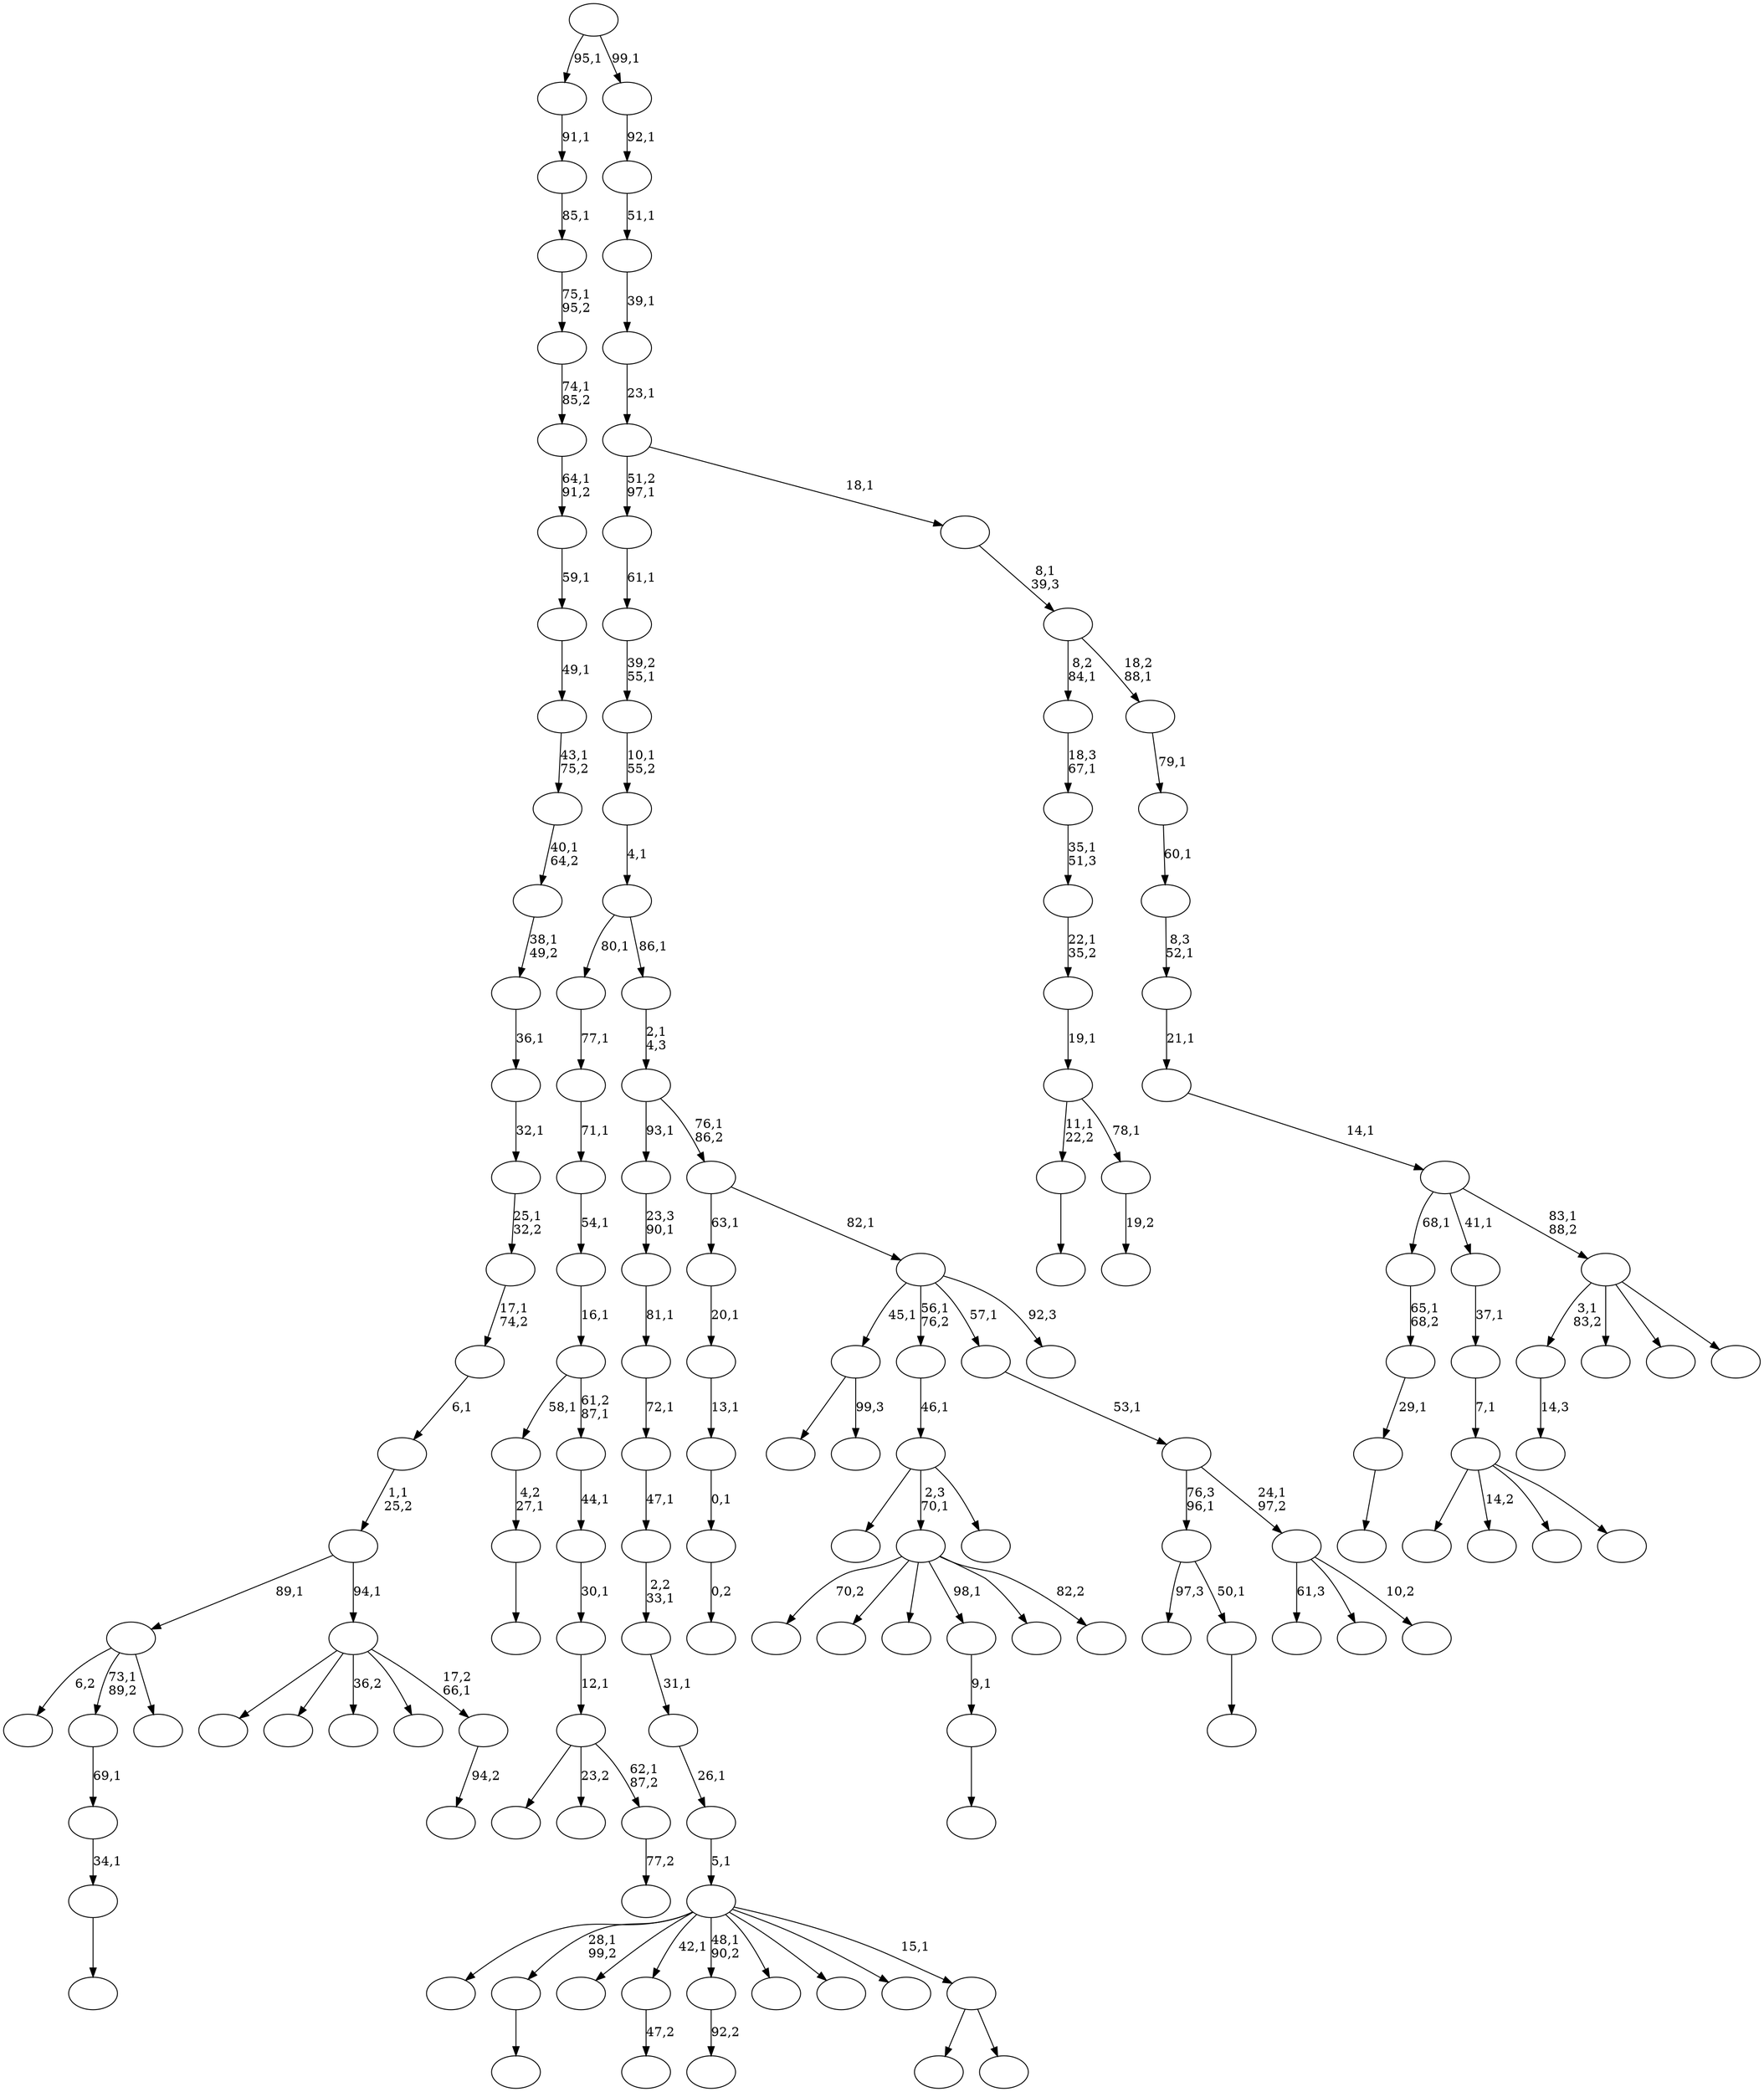 digraph T {
	150 [label=""]
	149 [label=""]
	148 [label=""]
	147 [label=""]
	146 [label=""]
	145 [label=""]
	144 [label=""]
	143 [label=""]
	142 [label=""]
	141 [label=""]
	140 [label=""]
	139 [label=""]
	138 [label=""]
	137 [label=""]
	136 [label=""]
	135 [label=""]
	134 [label=""]
	133 [label=""]
	132 [label=""]
	131 [label=""]
	130 [label=""]
	129 [label=""]
	128 [label=""]
	127 [label=""]
	126 [label=""]
	125 [label=""]
	124 [label=""]
	123 [label=""]
	122 [label=""]
	121 [label=""]
	120 [label=""]
	119 [label=""]
	118 [label=""]
	117 [label=""]
	116 [label=""]
	115 [label=""]
	114 [label=""]
	113 [label=""]
	112 [label=""]
	111 [label=""]
	110 [label=""]
	109 [label=""]
	108 [label=""]
	107 [label=""]
	106 [label=""]
	105 [label=""]
	104 [label=""]
	103 [label=""]
	102 [label=""]
	101 [label=""]
	100 [label=""]
	99 [label=""]
	98 [label=""]
	97 [label=""]
	96 [label=""]
	95 [label=""]
	94 [label=""]
	93 [label=""]
	92 [label=""]
	91 [label=""]
	90 [label=""]
	89 [label=""]
	88 [label=""]
	87 [label=""]
	86 [label=""]
	85 [label=""]
	84 [label=""]
	83 [label=""]
	82 [label=""]
	81 [label=""]
	80 [label=""]
	79 [label=""]
	78 [label=""]
	77 [label=""]
	76 [label=""]
	75 [label=""]
	74 [label=""]
	73 [label=""]
	72 [label=""]
	71 [label=""]
	70 [label=""]
	69 [label=""]
	68 [label=""]
	67 [label=""]
	66 [label=""]
	65 [label=""]
	64 [label=""]
	63 [label=""]
	62 [label=""]
	61 [label=""]
	60 [label=""]
	59 [label=""]
	58 [label=""]
	57 [label=""]
	56 [label=""]
	55 [label=""]
	54 [label=""]
	53 [label=""]
	52 [label=""]
	51 [label=""]
	50 [label=""]
	49 [label=""]
	48 [label=""]
	47 [label=""]
	46 [label=""]
	45 [label=""]
	44 [label=""]
	43 [label=""]
	42 [label=""]
	41 [label=""]
	40 [label=""]
	39 [label=""]
	38 [label=""]
	37 [label=""]
	36 [label=""]
	35 [label=""]
	34 [label=""]
	33 [label=""]
	32 [label=""]
	31 [label=""]
	30 [label=""]
	29 [label=""]
	28 [label=""]
	27 [label=""]
	26 [label=""]
	25 [label=""]
	24 [label=""]
	23 [label=""]
	22 [label=""]
	21 [label=""]
	20 [label=""]
	19 [label=""]
	18 [label=""]
	17 [label=""]
	16 [label=""]
	15 [label=""]
	14 [label=""]
	13 [label=""]
	12 [label=""]
	11 [label=""]
	10 [label=""]
	9 [label=""]
	8 [label=""]
	7 [label=""]
	6 [label=""]
	5 [label=""]
	4 [label=""]
	3 [label=""]
	2 [label=""]
	1 [label=""]
	0 [label=""]
	144 -> 145 [label=""]
	143 -> 144 [label="4,2\n27,1"]
	140 -> 141 [label=""]
	136 -> 142 [label=""]
	136 -> 137 [label="99,3"]
	132 -> 133 [label=""]
	131 -> 132 [label="34,1"]
	130 -> 131 [label="69,1"]
	125 -> 126 [label="14,3"]
	122 -> 123 [label=""]
	121 -> 122 [label="29,1"]
	120 -> 121 [label="65,1\n68,2"]
	117 -> 118 [label="77,2"]
	116 -> 146 [label=""]
	116 -> 138 [label="23,2"]
	116 -> 117 [label="62,1\n87,2"]
	115 -> 116 [label="12,1"]
	114 -> 115 [label="30,1"]
	113 -> 114 [label="44,1"]
	112 -> 143 [label="58,1"]
	112 -> 113 [label="61,2\n87,1"]
	111 -> 112 [label="16,1"]
	110 -> 111 [label="54,1"]
	109 -> 110 [label="71,1"]
	108 -> 109 [label="77,1"]
	104 -> 105 [label="0,2"]
	103 -> 104 [label="0,1"]
	102 -> 103 [label="13,1"]
	101 -> 102 [label="20,1"]
	98 -> 99 [label=""]
	95 -> 148 [label="6,2"]
	95 -> 130 [label="73,1\n89,2"]
	95 -> 96 [label=""]
	93 -> 94 [label=""]
	92 -> 93 [label="9,1"]
	90 -> 91 [label=""]
	89 -> 127 [label="97,3"]
	89 -> 90 [label="50,1"]
	85 -> 86 [label="47,2"]
	83 -> 84 [label="92,2"]
	81 -> 150 [label=""]
	81 -> 147 [label="14,2"]
	81 -> 134 [label=""]
	81 -> 82 [label=""]
	80 -> 81 [label="7,1"]
	79 -> 80 [label="37,1"]
	76 -> 139 [label="70,2"]
	76 -> 129 [label=""]
	76 -> 124 [label=""]
	76 -> 92 [label="98,1"]
	76 -> 78 [label=""]
	76 -> 77 [label="82,2"]
	73 -> 106 [label=""]
	73 -> 76 [label="2,3\n70,1"]
	73 -> 74 [label=""]
	72 -> 73 [label="46,1"]
	69 -> 70 [label="19,2"]
	68 -> 98 [label="11,1\n22,2"]
	68 -> 69 [label="78,1"]
	67 -> 68 [label="19,1"]
	66 -> 67 [label="22,1\n35,2"]
	65 -> 66 [label="35,1\n51,3"]
	64 -> 65 [label="18,3\n67,1"]
	61 -> 128 [label="61,3"]
	61 -> 87 [label=""]
	61 -> 62 [label="10,2"]
	60 -> 89 [label="76,3\n96,1"]
	60 -> 61 [label="24,1\n97,2"]
	59 -> 60 [label="53,1"]
	55 -> 100 [label=""]
	55 -> 56 [label=""]
	54 -> 149 [label=""]
	54 -> 140 [label="28,1\n99,2"]
	54 -> 88 [label=""]
	54 -> 85 [label="42,1"]
	54 -> 83 [label="48,1\n90,2"]
	54 -> 75 [label=""]
	54 -> 58 [label=""]
	54 -> 57 [label=""]
	54 -> 55 [label="15,1"]
	53 -> 54 [label="5,1"]
	52 -> 53 [label="26,1"]
	51 -> 52 [label="31,1"]
	50 -> 51 [label="2,2\n33,1"]
	49 -> 50 [label="47,1"]
	48 -> 49 [label="72,1"]
	47 -> 48 [label="81,1"]
	46 -> 47 [label="23,3\n90,1"]
	44 -> 136 [label="45,1"]
	44 -> 72 [label="56,1\n76,2"]
	44 -> 59 [label="57,1"]
	44 -> 45 [label="92,3"]
	43 -> 101 [label="63,1"]
	43 -> 44 [label="82,1"]
	42 -> 46 [label="93,1"]
	42 -> 43 [label="76,1\n86,2"]
	41 -> 42 [label="2,1\n4,3"]
	40 -> 108 [label="80,1"]
	40 -> 41 [label="86,1"]
	39 -> 40 [label="4,1"]
	38 -> 39 [label="10,1\n55,2"]
	37 -> 38 [label="39,2\n55,1"]
	36 -> 37 [label="61,1"]
	34 -> 35 [label="94,2"]
	33 -> 135 [label=""]
	33 -> 119 [label=""]
	33 -> 107 [label="36,2"]
	33 -> 71 [label=""]
	33 -> 34 [label="17,2\n66,1"]
	32 -> 95 [label="89,1"]
	32 -> 33 [label="94,1"]
	31 -> 32 [label="1,1\n25,2"]
	30 -> 31 [label="6,1"]
	29 -> 30 [label="17,1\n74,2"]
	28 -> 29 [label="25,1\n32,2"]
	27 -> 28 [label="32,1"]
	26 -> 27 [label="36,1"]
	25 -> 26 [label="38,1\n49,2"]
	24 -> 25 [label="40,1\n64,2"]
	23 -> 24 [label="43,1\n75,2"]
	22 -> 23 [label="49,1"]
	21 -> 22 [label="59,1"]
	20 -> 21 [label="64,1\n91,2"]
	19 -> 20 [label="74,1\n85,2"]
	18 -> 19 [label="75,1\n95,2"]
	17 -> 18 [label="85,1"]
	16 -> 17 [label="91,1"]
	14 -> 125 [label="3,1\n83,2"]
	14 -> 97 [label=""]
	14 -> 63 [label=""]
	14 -> 15 [label=""]
	13 -> 120 [label="68,1"]
	13 -> 79 [label="41,1"]
	13 -> 14 [label="83,1\n88,2"]
	12 -> 13 [label="14,1"]
	11 -> 12 [label="21,1"]
	10 -> 11 [label="8,3\n52,1"]
	9 -> 10 [label="60,1"]
	8 -> 9 [label="79,1"]
	7 -> 64 [label="8,2\n84,1"]
	7 -> 8 [label="18,2\n88,1"]
	6 -> 7 [label="8,1\n39,3"]
	5 -> 36 [label="51,2\n97,1"]
	5 -> 6 [label="18,1"]
	4 -> 5 [label="23,1"]
	3 -> 4 [label="39,1"]
	2 -> 3 [label="51,1"]
	1 -> 2 [label="92,1"]
	0 -> 16 [label="95,1"]
	0 -> 1 [label="99,1"]
}
